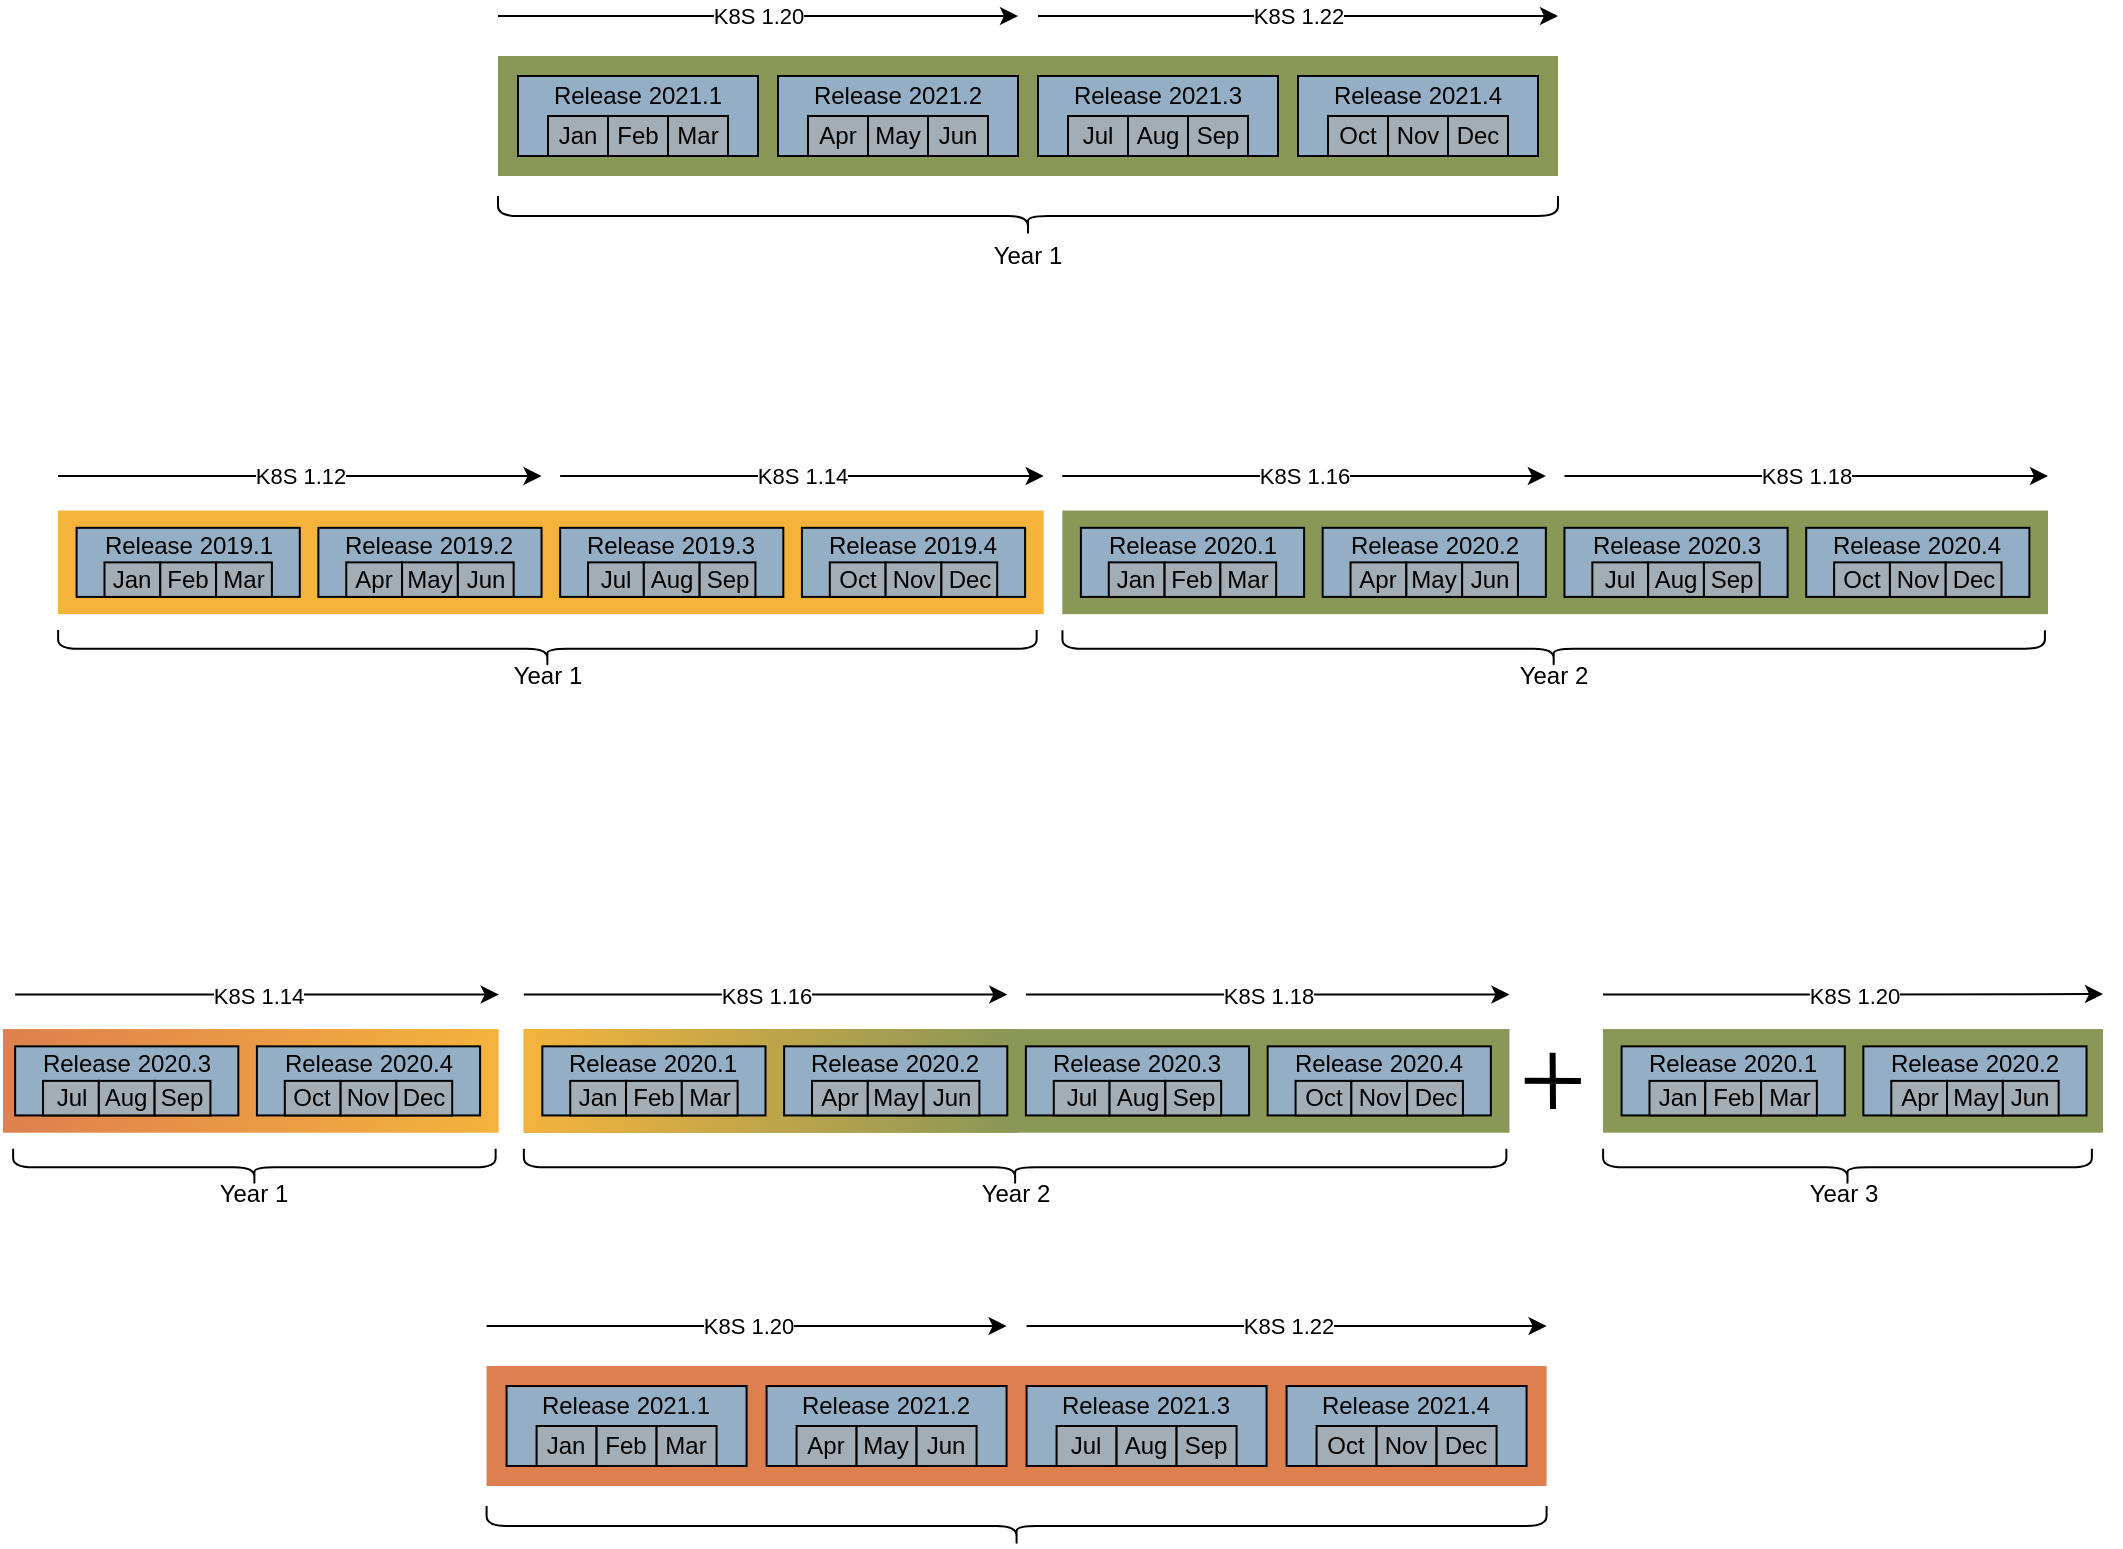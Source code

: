 <mxfile version="14.7.0" type="github">
  <diagram id="WQHdSDZib3gcWUiRdW0p" name="Page-1">
    <mxGraphModel dx="3044" dy="774" grid="1" gridSize="10" guides="1" tooltips="1" connect="1" arrows="1" fold="1" page="1" pageScale="1" pageWidth="850" pageHeight="1100" math="0" shadow="0">
      <root>
        <mxCell id="0" />
        <mxCell id="1" parent="0" />
        <mxCell id="mJUfbH7Lrrvv5M62oKp3-2" value="" style="rounded=0;whiteSpace=wrap;html=1;strokeColor=none;fillColor=#899757;" vertex="1" parent="1">
          <mxGeometry x="70" y="350" width="530" height="60" as="geometry" />
        </mxCell>
        <mxCell id="mJUfbH7Lrrvv5M62oKp3-1" value="" style="rounded=0;whiteSpace=wrap;html=1;align=left;horizontal=0;fillColor=#94AFC5;" vertex="1" parent="1">
          <mxGeometry x="80" y="360" width="120" height="40" as="geometry" />
        </mxCell>
        <mxCell id="mJUfbH7Lrrvv5M62oKp3-3" value="" style="rounded=0;whiteSpace=wrap;html=1;fillColor=#94AFC5;" vertex="1" parent="1">
          <mxGeometry x="210" y="360" width="120" height="40" as="geometry" />
        </mxCell>
        <mxCell id="mJUfbH7Lrrvv5M62oKp3-4" value="" style="rounded=0;whiteSpace=wrap;html=1;fillColor=#94AFC5;" vertex="1" parent="1">
          <mxGeometry x="340" y="360" width="120" height="40" as="geometry" />
        </mxCell>
        <mxCell id="mJUfbH7Lrrvv5M62oKp3-5" value="" style="rounded=0;whiteSpace=wrap;html=1;fillColor=#94AFC5;" vertex="1" parent="1">
          <mxGeometry x="470" y="360" width="120" height="40" as="geometry" />
        </mxCell>
        <mxCell id="mJUfbH7Lrrvv5M62oKp3-6" value="Jan&lt;span style=&quot;color: rgba(0 , 0 , 0 , 0) ; font-family: monospace ; font-size: 0px&quot;&gt;%3CmxGraphModel%3E%3Croot%3E%3CmxCell%20id%3D%220%22%2F%3E%3CmxCell%20id%3D%221%22%20parent%3D%220%22%2F%3E%3CmxCell%20id%3D%222%22%20value%3D%22%22%20style%3D%22rounded%3D0%3BwhiteSpace%3Dwrap%3Bhtml%3D1%3B%22%20vertex%3D%221%22%20parent%3D%221%22%3E%3CmxGeometry%20x%3D%22340%22%20y%3D%22360%22%20width%3D%22120%22%20height%3D%2240%22%20as%3D%22geometry%22%2F%3E%3C%2FmxCell%3E%3C%2Froot%3E%3C%2FmxGraphModel%3E&lt;/span&gt;" style="rounded=0;whiteSpace=wrap;html=1;fillColor=#A3ADB5;" vertex="1" parent="1">
          <mxGeometry x="95" y="380" width="30" height="20" as="geometry" />
        </mxCell>
        <mxCell id="mJUfbH7Lrrvv5M62oKp3-7" value="Feb" style="rounded=0;whiteSpace=wrap;html=1;fillColor=#A3ADB5;" vertex="1" parent="1">
          <mxGeometry x="125" y="380" width="30" height="20" as="geometry" />
        </mxCell>
        <mxCell id="mJUfbH7Lrrvv5M62oKp3-8" value="Mar" style="rounded=0;whiteSpace=wrap;html=1;fillColor=#A3ADB5;" vertex="1" parent="1">
          <mxGeometry x="155" y="380" width="30" height="20" as="geometry" />
        </mxCell>
        <mxCell id="mJUfbH7Lrrvv5M62oKp3-9" value="Apr" style="rounded=0;whiteSpace=wrap;html=1;fillColor=#A3ADB5;" vertex="1" parent="1">
          <mxGeometry x="225" y="380" width="30" height="20" as="geometry" />
        </mxCell>
        <mxCell id="mJUfbH7Lrrvv5M62oKp3-10" value="May" style="rounded=0;whiteSpace=wrap;html=1;fillColor=#A3ADB5;" vertex="1" parent="1">
          <mxGeometry x="255" y="380" width="30" height="20" as="geometry" />
        </mxCell>
        <mxCell id="mJUfbH7Lrrvv5M62oKp3-11" value="Jun" style="rounded=0;whiteSpace=wrap;html=1;fillColor=#A3ADB5;" vertex="1" parent="1">
          <mxGeometry x="285" y="380" width="30" height="20" as="geometry" />
        </mxCell>
        <mxCell id="mJUfbH7Lrrvv5M62oKp3-12" value="Jul" style="rounded=0;whiteSpace=wrap;html=1;fillColor=#A3ADB5;" vertex="1" parent="1">
          <mxGeometry x="355" y="380" width="30" height="20" as="geometry" />
        </mxCell>
        <mxCell id="mJUfbH7Lrrvv5M62oKp3-13" value="Aug" style="rounded=0;whiteSpace=wrap;html=1;fillColor=#A3ADB5;" vertex="1" parent="1">
          <mxGeometry x="385" y="380" width="30" height="20" as="geometry" />
        </mxCell>
        <mxCell id="mJUfbH7Lrrvv5M62oKp3-14" value="Sep" style="rounded=0;whiteSpace=wrap;html=1;fillColor=#A3ADB5;" vertex="1" parent="1">
          <mxGeometry x="415" y="380" width="30" height="20" as="geometry" />
        </mxCell>
        <mxCell id="mJUfbH7Lrrvv5M62oKp3-15" value="Oct" style="rounded=0;whiteSpace=wrap;html=1;fillColor=#A3ADB5;" vertex="1" parent="1">
          <mxGeometry x="485" y="380" width="30" height="20" as="geometry" />
        </mxCell>
        <mxCell id="mJUfbH7Lrrvv5M62oKp3-16" value="Nov" style="rounded=0;whiteSpace=wrap;html=1;fillColor=#A3ADB5;" vertex="1" parent="1">
          <mxGeometry x="515" y="380" width="30" height="20" as="geometry" />
        </mxCell>
        <mxCell id="mJUfbH7Lrrvv5M62oKp3-17" value="Dec" style="rounded=0;whiteSpace=wrap;html=1;fillColor=#A3ADB5;" vertex="1" parent="1">
          <mxGeometry x="545" y="380" width="30" height="20" as="geometry" />
        </mxCell>
        <mxCell id="mJUfbH7Lrrvv5M62oKp3-18" value="Release 2021.1" style="text;html=1;strokeColor=none;fillColor=none;align=center;verticalAlign=middle;whiteSpace=wrap;rounded=0;" vertex="1" parent="1">
          <mxGeometry x="90" y="360" width="100" height="20" as="geometry" />
        </mxCell>
        <mxCell id="mJUfbH7Lrrvv5M62oKp3-19" value="Release 2021.2" style="text;html=1;strokeColor=none;fillColor=none;align=center;verticalAlign=middle;whiteSpace=wrap;rounded=0;" vertex="1" parent="1">
          <mxGeometry x="220" y="360" width="100" height="20" as="geometry" />
        </mxCell>
        <mxCell id="mJUfbH7Lrrvv5M62oKp3-20" value="Release 2021.3" style="text;html=1;strokeColor=none;fillColor=none;align=center;verticalAlign=middle;whiteSpace=wrap;rounded=0;" vertex="1" parent="1">
          <mxGeometry x="350" y="360" width="100" height="20" as="geometry" />
        </mxCell>
        <mxCell id="mJUfbH7Lrrvv5M62oKp3-21" value="Release 2021.4" style="text;html=1;strokeColor=none;fillColor=none;align=center;verticalAlign=middle;whiteSpace=wrap;rounded=0;" vertex="1" parent="1">
          <mxGeometry x="480" y="360" width="100" height="20" as="geometry" />
        </mxCell>
        <mxCell id="mJUfbH7Lrrvv5M62oKp3-22" value="" style="endArrow=classic;html=1;" edge="1" parent="1">
          <mxGeometry relative="1" as="geometry">
            <mxPoint x="70" y="330" as="sourcePoint" />
            <mxPoint x="330" y="330" as="targetPoint" />
            <Array as="points">
              <mxPoint x="200" y="330" />
            </Array>
          </mxGeometry>
        </mxCell>
        <mxCell id="mJUfbH7Lrrvv5M62oKp3-23" value="K8S 1.20" style="edgeLabel;resizable=0;html=1;align=center;verticalAlign=middle;" connectable="0" vertex="1" parent="mJUfbH7Lrrvv5M62oKp3-22">
          <mxGeometry relative="1" as="geometry" />
        </mxCell>
        <mxCell id="mJUfbH7Lrrvv5M62oKp3-24" value="" style="endArrow=classic;html=1;" edge="1" parent="1">
          <mxGeometry relative="1" as="geometry">
            <mxPoint x="340" y="330" as="sourcePoint" />
            <mxPoint x="600" y="330" as="targetPoint" />
          </mxGeometry>
        </mxCell>
        <mxCell id="mJUfbH7Lrrvv5M62oKp3-25" value="K8S 1.22" style="edgeLabel;resizable=0;html=1;align=center;verticalAlign=middle;" connectable="0" vertex="1" parent="mJUfbH7Lrrvv5M62oKp3-24">
          <mxGeometry relative="1" as="geometry" />
        </mxCell>
        <mxCell id="mJUfbH7Lrrvv5M62oKp3-27" value="" style="shape=curlyBracket;whiteSpace=wrap;html=1;rounded=1;rotation=-90;" vertex="1" parent="1">
          <mxGeometry x="325" y="165" width="20" height="530" as="geometry" />
        </mxCell>
        <mxCell id="mJUfbH7Lrrvv5M62oKp3-28" value="Year 1" style="text;html=1;strokeColor=none;fillColor=none;align=center;verticalAlign=middle;whiteSpace=wrap;rounded=0;" vertex="1" parent="1">
          <mxGeometry x="315" y="440" width="40" height="20" as="geometry" />
        </mxCell>
        <mxCell id="mJUfbH7Lrrvv5M62oKp3-138" value="" style="rounded=0;whiteSpace=wrap;html=1;fillColor=#899757;strokeColor=none;" vertex="1" parent="1">
          <mxGeometry x="622.5" y="836.53" width="250" height="51.82" as="geometry" />
        </mxCell>
        <mxCell id="mJUfbH7Lrrvv5M62oKp3-139" value="" style="rounded=0;whiteSpace=wrap;html=1;align=left;horizontal=0;fillColor=#94AFC5;" vertex="1" parent="1">
          <mxGeometry x="631.799" y="845.169" width="111.589" height="34.545" as="geometry" />
        </mxCell>
        <mxCell id="mJUfbH7Lrrvv5M62oKp3-140" value="" style="rounded=0;whiteSpace=wrap;html=1;fillColor=#94AFC5;" vertex="1" parent="1">
          <mxGeometry x="752.686" y="845.169" width="111.589" height="34.545" as="geometry" />
        </mxCell>
        <mxCell id="mJUfbH7Lrrvv5M62oKp3-143" value="Jan&lt;span style=&quot;color: rgba(0 , 0 , 0 , 0) ; font-family: monospace ; font-size: 0px&quot;&gt;%3CmxGraphModel%3E%3Croot%3E%3CmxCell%20id%3D%220%22%2F%3E%3CmxCell%20id%3D%221%22%20parent%3D%220%22%2F%3E%3CmxCell%20id%3D%222%22%20value%3D%22%22%20style%3D%22rounded%3D0%3BwhiteSpace%3Dwrap%3Bhtml%3D1%3B%22%20vertex%3D%221%22%20parent%3D%221%22%3E%3CmxGeometry%20x%3D%22340%22%20y%3D%22360%22%20width%3D%22120%22%20height%3D%2240%22%20as%3D%22geometry%22%2F%3E%3C%2FmxCell%3E%3C%2Froot%3E%3C%2FmxGraphModel%3E&lt;/span&gt;" style="rounded=0;whiteSpace=wrap;html=1;fillColor=#A3ADB5;" vertex="1" parent="1">
          <mxGeometry x="645.747" y="862.442" width="27.897" height="17.273" as="geometry" />
        </mxCell>
        <mxCell id="mJUfbH7Lrrvv5M62oKp3-144" value="Feb" style="rounded=0;whiteSpace=wrap;html=1;fillColor=#A3ADB5;" vertex="1" parent="1">
          <mxGeometry x="673.644" y="862.442" width="27.897" height="17.273" as="geometry" />
        </mxCell>
        <mxCell id="mJUfbH7Lrrvv5M62oKp3-145" value="Mar" style="rounded=0;whiteSpace=wrap;html=1;fillColor=#A3ADB5;" vertex="1" parent="1">
          <mxGeometry x="701.542" y="862.442" width="27.897" height="17.273" as="geometry" />
        </mxCell>
        <mxCell id="mJUfbH7Lrrvv5M62oKp3-146" value="Apr" style="rounded=0;whiteSpace=wrap;html=1;fillColor=#A3ADB5;" vertex="1" parent="1">
          <mxGeometry x="766.635" y="862.442" width="27.897" height="17.273" as="geometry" />
        </mxCell>
        <mxCell id="mJUfbH7Lrrvv5M62oKp3-147" value="May" style="rounded=0;whiteSpace=wrap;html=1;fillColor=#A3ADB5;" vertex="1" parent="1">
          <mxGeometry x="794.532" y="862.442" width="27.897" height="17.273" as="geometry" />
        </mxCell>
        <mxCell id="mJUfbH7Lrrvv5M62oKp3-148" value="Jun" style="rounded=0;whiteSpace=wrap;html=1;fillColor=#A3ADB5;" vertex="1" parent="1">
          <mxGeometry x="822.429" y="862.442" width="27.897" height="17.273" as="geometry" />
        </mxCell>
        <mxCell id="mJUfbH7Lrrvv5M62oKp3-155" value="Release 2020.1" style="text;html=1;strokeColor=none;fillColor=none;align=center;verticalAlign=middle;whiteSpace=wrap;rounded=0;" vertex="1" parent="1">
          <mxGeometry x="641.098" y="845.169" width="92.991" height="17.273" as="geometry" />
        </mxCell>
        <mxCell id="mJUfbH7Lrrvv5M62oKp3-156" value="Release 2020.2" style="text;html=1;strokeColor=none;fillColor=none;align=center;verticalAlign=middle;whiteSpace=wrap;rounded=0;" vertex="1" parent="1">
          <mxGeometry x="761.986" y="845.169" width="92.991" height="17.273" as="geometry" />
        </mxCell>
        <mxCell id="mJUfbH7Lrrvv5M62oKp3-159" value="" style="endArrow=classic;html=1;" edge="1" parent="1">
          <mxGeometry relative="1" as="geometry">
            <mxPoint x="622.5" y="819.26" as="sourcePoint" />
            <mxPoint x="872.5" y="819" as="targetPoint" />
            <Array as="points">
              <mxPoint x="743.387" y="819.26" />
            </Array>
          </mxGeometry>
        </mxCell>
        <mxCell id="mJUfbH7Lrrvv5M62oKp3-160" value="K8S 1.20" style="edgeLabel;resizable=0;html=1;align=center;verticalAlign=middle;" connectable="0" vertex="1" parent="mJUfbH7Lrrvv5M62oKp3-159">
          <mxGeometry relative="1" as="geometry" />
        </mxCell>
        <mxCell id="mJUfbH7Lrrvv5M62oKp3-163" value="" style="shape=curlyBracket;whiteSpace=wrap;html=1;rounded=1;rotation=-90;" vertex="1" parent="1">
          <mxGeometry x="735.45" y="783.43" width="18.6" height="244.38" as="geometry" />
        </mxCell>
        <mxCell id="mJUfbH7Lrrvv5M62oKp3-195" value="" style="shape=umlDestroy;whiteSpace=wrap;html=1;strokeWidth=3;rounded=0;shadow=0;glass=0;sketch=0;fillColor=#DD804E;gradientColor=#F5B33C;rotation=45;" vertex="1" parent="1">
          <mxGeometry x="587.4" y="852.59" width="20" height="19.71" as="geometry" />
        </mxCell>
        <mxCell id="mJUfbH7Lrrvv5M62oKp3-111" value="" style="rounded=0;whiteSpace=wrap;html=1;fillColor=#899757;strokeColor=none;" vertex="1" parent="1">
          <mxGeometry x="82.87" y="836.533" width="492.85" height="51.818" as="geometry" />
        </mxCell>
        <mxCell id="mJUfbH7Lrrvv5M62oKp3-193" value="" style="rounded=0;whiteSpace=wrap;html=1;gradientDirection=west;glass=0;shadow=0;sketch=0;imageAspect=1;gradientColor=#F5B33C;fillColor=#899757;strokeColor=none;" vertex="1" parent="1">
          <mxGeometry x="82.87" y="836.53" width="247" height="51.818" as="geometry" />
        </mxCell>
        <mxCell id="mJUfbH7Lrrvv5M62oKp3-56" value="" style="rounded=0;whiteSpace=wrap;html=1;fillColor=#F5B33C;strokeColor=none;" vertex="1" parent="1">
          <mxGeometry x="-150" y="577.273" width="492.85" height="51.818" as="geometry" />
        </mxCell>
        <mxCell id="mJUfbH7Lrrvv5M62oKp3-57" value="" style="rounded=0;whiteSpace=wrap;html=1;align=left;horizontal=0;fillColor=#94AFC5;" vertex="1" parent="1">
          <mxGeometry x="-140.701" y="585.909" width="111.589" height="34.545" as="geometry" />
        </mxCell>
        <mxCell id="mJUfbH7Lrrvv5M62oKp3-58" value="" style="rounded=0;whiteSpace=wrap;html=1;fillColor=#94AFC5;" vertex="1" parent="1">
          <mxGeometry x="-19.813" y="585.909" width="111.589" height="34.545" as="geometry" />
        </mxCell>
        <mxCell id="mJUfbH7Lrrvv5M62oKp3-59" value="" style="rounded=0;whiteSpace=wrap;html=1;fillColor=#94AFC5;" vertex="1" parent="1">
          <mxGeometry x="101.075" y="585.909" width="111.589" height="34.545" as="geometry" />
        </mxCell>
        <mxCell id="mJUfbH7Lrrvv5M62oKp3-60" value="" style="rounded=0;whiteSpace=wrap;html=1;fillColor=#94AFC5;" vertex="1" parent="1">
          <mxGeometry x="221.963" y="585.909" width="111.589" height="34.545" as="geometry" />
        </mxCell>
        <mxCell id="mJUfbH7Lrrvv5M62oKp3-61" value="Jan&lt;span style=&quot;color: rgba(0 , 0 , 0 , 0) ; font-family: monospace ; font-size: 0px&quot;&gt;%3CmxGraphModel%3E%3Croot%3E%3CmxCell%20id%3D%220%22%2F%3E%3CmxCell%20id%3D%221%22%20parent%3D%220%22%2F%3E%3CmxCell%20id%3D%222%22%20value%3D%22%22%20style%3D%22rounded%3D0%3BwhiteSpace%3Dwrap%3Bhtml%3D1%3B%22%20vertex%3D%221%22%20parent%3D%221%22%3E%3CmxGeometry%20x%3D%22340%22%20y%3D%22360%22%20width%3D%22120%22%20height%3D%2240%22%20as%3D%22geometry%22%2F%3E%3C%2FmxCell%3E%3C%2Froot%3E%3C%2FmxGraphModel%3E&lt;/span&gt;" style="rounded=0;whiteSpace=wrap;html=1;fillColor=#A3ADB5;" vertex="1" parent="1">
          <mxGeometry x="-126.752" y="603.182" width="27.897" height="17.273" as="geometry" />
        </mxCell>
        <mxCell id="mJUfbH7Lrrvv5M62oKp3-62" value="Feb" style="rounded=0;whiteSpace=wrap;html=1;fillColor=#A3ADB5;" vertex="1" parent="1">
          <mxGeometry x="-98.855" y="603.182" width="27.897" height="17.273" as="geometry" />
        </mxCell>
        <mxCell id="mJUfbH7Lrrvv5M62oKp3-63" value="Mar" style="rounded=0;whiteSpace=wrap;html=1;fillColor=#A3ADB5;" vertex="1" parent="1">
          <mxGeometry x="-70.958" y="603.182" width="27.897" height="17.273" as="geometry" />
        </mxCell>
        <mxCell id="mJUfbH7Lrrvv5M62oKp3-64" value="Apr" style="rounded=0;whiteSpace=wrap;html=1;fillColor=#A3ADB5;" vertex="1" parent="1">
          <mxGeometry x="-5.864" y="603.182" width="27.897" height="17.273" as="geometry" />
        </mxCell>
        <mxCell id="mJUfbH7Lrrvv5M62oKp3-65" value="May" style="rounded=0;whiteSpace=wrap;html=1;fillColor=#A3ADB5;" vertex="1" parent="1">
          <mxGeometry x="22.033" y="603.182" width="27.897" height="17.273" as="geometry" />
        </mxCell>
        <mxCell id="mJUfbH7Lrrvv5M62oKp3-66" value="Jun" style="rounded=0;whiteSpace=wrap;html=1;fillColor=#A3ADB5;" vertex="1" parent="1">
          <mxGeometry x="49.93" y="603.182" width="27.897" height="17.273" as="geometry" />
        </mxCell>
        <mxCell id="mJUfbH7Lrrvv5M62oKp3-67" value="Jul" style="rounded=0;whiteSpace=wrap;html=1;fillColor=#A3ADB5;" vertex="1" parent="1">
          <mxGeometry x="115.023" y="603.182" width="27.897" height="17.273" as="geometry" />
        </mxCell>
        <mxCell id="mJUfbH7Lrrvv5M62oKp3-68" value="Aug" style="rounded=0;whiteSpace=wrap;html=1;fillColor=#A3ADB5;" vertex="1" parent="1">
          <mxGeometry x="142.921" y="603.182" width="27.897" height="17.273" as="geometry" />
        </mxCell>
        <mxCell id="mJUfbH7Lrrvv5M62oKp3-69" value="Sep" style="rounded=0;whiteSpace=wrap;html=1;fillColor=#A3ADB5;" vertex="1" parent="1">
          <mxGeometry x="170.818" y="603.182" width="27.897" height="17.273" as="geometry" />
        </mxCell>
        <mxCell id="mJUfbH7Lrrvv5M62oKp3-70" value="Oct" style="rounded=0;whiteSpace=wrap;html=1;fillColor=#A3ADB5;" vertex="1" parent="1">
          <mxGeometry x="235.911" y="603.182" width="27.897" height="17.273" as="geometry" />
        </mxCell>
        <mxCell id="mJUfbH7Lrrvv5M62oKp3-71" value="Nov" style="rounded=0;whiteSpace=wrap;html=1;fillColor=#A3ADB5;" vertex="1" parent="1">
          <mxGeometry x="263.808" y="603.182" width="27.897" height="17.273" as="geometry" />
        </mxCell>
        <mxCell id="mJUfbH7Lrrvv5M62oKp3-72" value="Dec" style="rounded=0;whiteSpace=wrap;html=1;fillColor=#A3ADB5;" vertex="1" parent="1">
          <mxGeometry x="291.706" y="603.182" width="27.897" height="17.273" as="geometry" />
        </mxCell>
        <mxCell id="mJUfbH7Lrrvv5M62oKp3-73" value="Release 2019.1" style="text;html=1;strokeColor=none;fillColor=none;align=center;verticalAlign=middle;whiteSpace=wrap;rounded=0;" vertex="1" parent="1">
          <mxGeometry x="-131.402" y="585.909" width="92.991" height="17.273" as="geometry" />
        </mxCell>
        <mxCell id="mJUfbH7Lrrvv5M62oKp3-74" value="Release 2019.2" style="text;html=1;strokeColor=none;fillColor=none;align=center;verticalAlign=middle;whiteSpace=wrap;rounded=0;" vertex="1" parent="1">
          <mxGeometry x="-10.514" y="585.909" width="92.991" height="17.273" as="geometry" />
        </mxCell>
        <mxCell id="mJUfbH7Lrrvv5M62oKp3-75" value="Release 2019.3" style="text;html=1;strokeColor=none;fillColor=none;align=center;verticalAlign=middle;whiteSpace=wrap;rounded=0;" vertex="1" parent="1">
          <mxGeometry x="110.374" y="585.909" width="92.991" height="17.273" as="geometry" />
        </mxCell>
        <mxCell id="mJUfbH7Lrrvv5M62oKp3-76" value="Release 2019.4" style="text;html=1;strokeColor=none;fillColor=none;align=center;verticalAlign=middle;whiteSpace=wrap;rounded=0;" vertex="1" parent="1">
          <mxGeometry x="231.262" y="585.909" width="92.991" height="17.273" as="geometry" />
        </mxCell>
        <mxCell id="mJUfbH7Lrrvv5M62oKp3-77" value="" style="endArrow=classic;html=1;" edge="1" parent="1">
          <mxGeometry x="-150" y="560" as="geometry">
            <mxPoint x="-150" y="560" as="sourcePoint" />
            <mxPoint x="91.776" y="560" as="targetPoint" />
            <Array as="points">
              <mxPoint x="-29.112" y="560" />
            </Array>
          </mxGeometry>
        </mxCell>
        <mxCell id="mJUfbH7Lrrvv5M62oKp3-78" value="K8S 1.12" style="edgeLabel;resizable=0;html=1;align=center;verticalAlign=middle;" connectable="0" vertex="1" parent="mJUfbH7Lrrvv5M62oKp3-77">
          <mxGeometry relative="1" as="geometry" />
        </mxCell>
        <mxCell id="mJUfbH7Lrrvv5M62oKp3-79" value="" style="endArrow=classic;html=1;" edge="1" parent="1">
          <mxGeometry x="-150" y="560" as="geometry">
            <mxPoint x="101.075" y="560" as="sourcePoint" />
            <mxPoint x="342.85" y="560" as="targetPoint" />
          </mxGeometry>
        </mxCell>
        <mxCell id="mJUfbH7Lrrvv5M62oKp3-80" value="K8S 1.14" style="edgeLabel;resizable=0;html=1;align=center;verticalAlign=middle;" connectable="0" vertex="1" parent="mJUfbH7Lrrvv5M62oKp3-79">
          <mxGeometry relative="1" as="geometry" />
        </mxCell>
        <mxCell id="mJUfbH7Lrrvv5M62oKp3-81" value="" style="shape=curlyBracket;whiteSpace=wrap;html=1;rounded=1;rotation=-90;" vertex="1" parent="1">
          <mxGeometry x="85.39" y="401.73" width="18.6" height="489.26" as="geometry" />
        </mxCell>
        <mxCell id="mJUfbH7Lrrvv5M62oKp3-82" value="" style="rounded=0;whiteSpace=wrap;html=1;fillColor=#899757;strokeColor=none;" vertex="1" parent="1">
          <mxGeometry x="352.15" y="577.273" width="492.85" height="51.818" as="geometry" />
        </mxCell>
        <mxCell id="mJUfbH7Lrrvv5M62oKp3-83" value="" style="rounded=0;whiteSpace=wrap;html=1;align=left;horizontal=0;fillColor=#94AFC5;" vertex="1" parent="1">
          <mxGeometry x="361.449" y="585.909" width="111.589" height="34.545" as="geometry" />
        </mxCell>
        <mxCell id="mJUfbH7Lrrvv5M62oKp3-84" value="" style="rounded=0;whiteSpace=wrap;html=1;fillColor=#94AFC5;" vertex="1" parent="1">
          <mxGeometry x="482.336" y="585.909" width="111.589" height="34.545" as="geometry" />
        </mxCell>
        <mxCell id="mJUfbH7Lrrvv5M62oKp3-85" value="" style="rounded=0;whiteSpace=wrap;html=1;fillColor=#94AFC5;" vertex="1" parent="1">
          <mxGeometry x="603.224" y="585.909" width="111.589" height="34.545" as="geometry" />
        </mxCell>
        <mxCell id="mJUfbH7Lrrvv5M62oKp3-86" value="" style="rounded=0;whiteSpace=wrap;html=1;fillColor=#94AFC5;" vertex="1" parent="1">
          <mxGeometry x="724.112" y="585.909" width="111.589" height="34.545" as="geometry" />
        </mxCell>
        <mxCell id="mJUfbH7Lrrvv5M62oKp3-87" value="Jan&lt;span style=&quot;color: rgba(0 , 0 , 0 , 0) ; font-family: monospace ; font-size: 0px&quot;&gt;%3CmxGraphModel%3E%3Croot%3E%3CmxCell%20id%3D%220%22%2F%3E%3CmxCell%20id%3D%221%22%20parent%3D%220%22%2F%3E%3CmxCell%20id%3D%222%22%20value%3D%22%22%20style%3D%22rounded%3D0%3BwhiteSpace%3Dwrap%3Bhtml%3D1%3B%22%20vertex%3D%221%22%20parent%3D%221%22%3E%3CmxGeometry%20x%3D%22340%22%20y%3D%22360%22%20width%3D%22120%22%20height%3D%2240%22%20as%3D%22geometry%22%2F%3E%3C%2FmxCell%3E%3C%2Froot%3E%3C%2FmxGraphModel%3E&lt;/span&gt;" style="rounded=0;whiteSpace=wrap;html=1;fillColor=#A3ADB5;" vertex="1" parent="1">
          <mxGeometry x="375.397" y="603.182" width="27.897" height="17.273" as="geometry" />
        </mxCell>
        <mxCell id="mJUfbH7Lrrvv5M62oKp3-88" value="Feb" style="rounded=0;whiteSpace=wrap;html=1;fillColor=#A3ADB5;" vertex="1" parent="1">
          <mxGeometry x="403.294" y="603.182" width="27.897" height="17.273" as="geometry" />
        </mxCell>
        <mxCell id="mJUfbH7Lrrvv5M62oKp3-89" value="Mar" style="rounded=0;whiteSpace=wrap;html=1;fillColor=#A3ADB5;" vertex="1" parent="1">
          <mxGeometry x="431.192" y="603.182" width="27.897" height="17.273" as="geometry" />
        </mxCell>
        <mxCell id="mJUfbH7Lrrvv5M62oKp3-90" value="Apr" style="rounded=0;whiteSpace=wrap;html=1;fillColor=#A3ADB5;" vertex="1" parent="1">
          <mxGeometry x="496.285" y="603.182" width="27.897" height="17.273" as="geometry" />
        </mxCell>
        <mxCell id="mJUfbH7Lrrvv5M62oKp3-91" value="May" style="rounded=0;whiteSpace=wrap;html=1;fillColor=#A3ADB5;" vertex="1" parent="1">
          <mxGeometry x="524.182" y="603.182" width="27.897" height="17.273" as="geometry" />
        </mxCell>
        <mxCell id="mJUfbH7Lrrvv5M62oKp3-92" value="Jun" style="rounded=0;whiteSpace=wrap;html=1;fillColor=#A3ADB5;" vertex="1" parent="1">
          <mxGeometry x="552.079" y="603.182" width="27.897" height="17.273" as="geometry" />
        </mxCell>
        <mxCell id="mJUfbH7Lrrvv5M62oKp3-93" value="Jul" style="rounded=0;whiteSpace=wrap;html=1;fillColor=#A3ADB5;" vertex="1" parent="1">
          <mxGeometry x="617.173" y="603.182" width="27.897" height="17.273" as="geometry" />
        </mxCell>
        <mxCell id="mJUfbH7Lrrvv5M62oKp3-94" value="Aug" style="rounded=0;whiteSpace=wrap;html=1;fillColor=#A3ADB5;" vertex="1" parent="1">
          <mxGeometry x="645.07" y="603.182" width="27.897" height="17.273" as="geometry" />
        </mxCell>
        <mxCell id="mJUfbH7Lrrvv5M62oKp3-95" value="Sep" style="rounded=0;whiteSpace=wrap;html=1;fillColor=#A3ADB5;" vertex="1" parent="1">
          <mxGeometry x="672.967" y="603.182" width="27.897" height="17.273" as="geometry" />
        </mxCell>
        <mxCell id="mJUfbH7Lrrvv5M62oKp3-96" value="Oct" style="rounded=0;whiteSpace=wrap;html=1;fillColor=#A3ADB5;" vertex="1" parent="1">
          <mxGeometry x="738.061" y="603.182" width="27.897" height="17.273" as="geometry" />
        </mxCell>
        <mxCell id="mJUfbH7Lrrvv5M62oKp3-97" value="Nov" style="rounded=0;whiteSpace=wrap;html=1;fillColor=#A3ADB5;" vertex="1" parent="1">
          <mxGeometry x="765.958" y="603.182" width="27.897" height="17.273" as="geometry" />
        </mxCell>
        <mxCell id="mJUfbH7Lrrvv5M62oKp3-98" value="Dec" style="rounded=0;whiteSpace=wrap;html=1;fillColor=#A3ADB5;" vertex="1" parent="1">
          <mxGeometry x="793.855" y="603.182" width="27.897" height="17.273" as="geometry" />
        </mxCell>
        <mxCell id="mJUfbH7Lrrvv5M62oKp3-99" value="Release 2020.1" style="text;html=1;strokeColor=none;fillColor=none;align=center;verticalAlign=middle;whiteSpace=wrap;rounded=0;" vertex="1" parent="1">
          <mxGeometry x="370.748" y="585.909" width="92.991" height="17.273" as="geometry" />
        </mxCell>
        <mxCell id="mJUfbH7Lrrvv5M62oKp3-100" value="Release 2020.2" style="text;html=1;strokeColor=none;fillColor=none;align=center;verticalAlign=middle;whiteSpace=wrap;rounded=0;" vertex="1" parent="1">
          <mxGeometry x="491.636" y="585.909" width="92.991" height="17.273" as="geometry" />
        </mxCell>
        <mxCell id="mJUfbH7Lrrvv5M62oKp3-101" value="Release 2020.3" style="text;html=1;strokeColor=none;fillColor=none;align=center;verticalAlign=middle;whiteSpace=wrap;rounded=0;" vertex="1" parent="1">
          <mxGeometry x="612.523" y="585.909" width="92.991" height="17.273" as="geometry" />
        </mxCell>
        <mxCell id="mJUfbH7Lrrvv5M62oKp3-102" value="Release 2020.4" style="text;html=1;strokeColor=none;fillColor=none;align=center;verticalAlign=middle;whiteSpace=wrap;rounded=0;" vertex="1" parent="1">
          <mxGeometry x="733.411" y="585.909" width="92.991" height="17.273" as="geometry" />
        </mxCell>
        <mxCell id="mJUfbH7Lrrvv5M62oKp3-103" value="" style="endArrow=classic;html=1;" edge="1" parent="1">
          <mxGeometry x="-150" y="560" as="geometry">
            <mxPoint x="352.15" y="560" as="sourcePoint" />
            <mxPoint x="593.925" y="560" as="targetPoint" />
            <Array as="points">
              <mxPoint x="473.037" y="560" />
            </Array>
          </mxGeometry>
        </mxCell>
        <mxCell id="mJUfbH7Lrrvv5M62oKp3-104" value="K8S 1.16" style="edgeLabel;resizable=0;html=1;align=center;verticalAlign=middle;" connectable="0" vertex="1" parent="mJUfbH7Lrrvv5M62oKp3-103">
          <mxGeometry relative="1" as="geometry" />
        </mxCell>
        <mxCell id="mJUfbH7Lrrvv5M62oKp3-105" value="" style="endArrow=classic;html=1;" edge="1" parent="1">
          <mxGeometry x="-150" y="560" as="geometry">
            <mxPoint x="603.224" y="560" as="sourcePoint" />
            <mxPoint x="845" y="560" as="targetPoint" />
          </mxGeometry>
        </mxCell>
        <mxCell id="mJUfbH7Lrrvv5M62oKp3-106" value="K8S 1.18" style="edgeLabel;resizable=0;html=1;align=center;verticalAlign=middle;" connectable="0" vertex="1" parent="mJUfbH7Lrrvv5M62oKp3-105">
          <mxGeometry relative="1" as="geometry" />
        </mxCell>
        <mxCell id="mJUfbH7Lrrvv5M62oKp3-107" value="" style="shape=curlyBracket;whiteSpace=wrap;html=1;rounded=1;rotation=-90;" vertex="1" parent="1">
          <mxGeometry x="588.54" y="400.74" width="18.6" height="491.25" as="geometry" />
        </mxCell>
        <mxCell id="mJUfbH7Lrrvv5M62oKp3-110" value="Year 2" style="text;html=1;strokeColor=none;fillColor=none;align=center;verticalAlign=middle;whiteSpace=wrap;rounded=0;" vertex="1" parent="1">
          <mxGeometry x="577.84" y="650" width="40" height="20" as="geometry" />
        </mxCell>
        <mxCell id="mJUfbH7Lrrvv5M62oKp3-109" value="Year 1" style="text;html=1;strokeColor=none;fillColor=none;align=center;verticalAlign=middle;whiteSpace=wrap;rounded=0;" vertex="1" parent="1">
          <mxGeometry x="75.02" y="650" width="40" height="20" as="geometry" />
        </mxCell>
        <mxCell id="mJUfbH7Lrrvv5M62oKp3-112" value="" style="rounded=0;whiteSpace=wrap;html=1;align=left;horizontal=0;fillColor=#94AFC5;" vertex="1" parent="1">
          <mxGeometry x="92.169" y="845.169" width="111.589" height="34.545" as="geometry" />
        </mxCell>
        <mxCell id="mJUfbH7Lrrvv5M62oKp3-113" value="" style="rounded=0;whiteSpace=wrap;html=1;fillColor=#94AFC5;" vertex="1" parent="1">
          <mxGeometry x="213.056" y="845.169" width="111.589" height="34.545" as="geometry" />
        </mxCell>
        <mxCell id="mJUfbH7Lrrvv5M62oKp3-114" value="" style="rounded=0;whiteSpace=wrap;html=1;fillColor=#94AFC5;" vertex="1" parent="1">
          <mxGeometry x="333.944" y="845.169" width="111.589" height="34.545" as="geometry" />
        </mxCell>
        <mxCell id="mJUfbH7Lrrvv5M62oKp3-115" value="" style="rounded=0;whiteSpace=wrap;html=1;fillColor=#94AFC5;" vertex="1" parent="1">
          <mxGeometry x="454.832" y="845.169" width="111.589" height="34.545" as="geometry" />
        </mxCell>
        <mxCell id="mJUfbH7Lrrvv5M62oKp3-116" value="Jan&lt;span style=&quot;color: rgba(0 , 0 , 0 , 0) ; font-family: monospace ; font-size: 0px&quot;&gt;%3CmxGraphModel%3E%3Croot%3E%3CmxCell%20id%3D%220%22%2F%3E%3CmxCell%20id%3D%221%22%20parent%3D%220%22%2F%3E%3CmxCell%20id%3D%222%22%20value%3D%22%22%20style%3D%22rounded%3D0%3BwhiteSpace%3Dwrap%3Bhtml%3D1%3B%22%20vertex%3D%221%22%20parent%3D%221%22%3E%3CmxGeometry%20x%3D%22340%22%20y%3D%22360%22%20width%3D%22120%22%20height%3D%2240%22%20as%3D%22geometry%22%2F%3E%3C%2FmxCell%3E%3C%2Froot%3E%3C%2FmxGraphModel%3E&lt;/span&gt;" style="rounded=0;whiteSpace=wrap;html=1;fillColor=#A3ADB5;" vertex="1" parent="1">
          <mxGeometry x="106.117" y="862.442" width="27.897" height="17.273" as="geometry" />
        </mxCell>
        <mxCell id="mJUfbH7Lrrvv5M62oKp3-117" value="Feb" style="rounded=0;whiteSpace=wrap;html=1;fillColor=#A3ADB5;" vertex="1" parent="1">
          <mxGeometry x="134.014" y="862.442" width="27.897" height="17.273" as="geometry" />
        </mxCell>
        <mxCell id="mJUfbH7Lrrvv5M62oKp3-118" value="Mar" style="rounded=0;whiteSpace=wrap;html=1;fillColor=#A3ADB5;" vertex="1" parent="1">
          <mxGeometry x="161.912" y="862.442" width="27.897" height="17.273" as="geometry" />
        </mxCell>
        <mxCell id="mJUfbH7Lrrvv5M62oKp3-119" value="Apr" style="rounded=0;whiteSpace=wrap;html=1;fillColor=#A3ADB5;" vertex="1" parent="1">
          <mxGeometry x="227.005" y="862.442" width="27.897" height="17.273" as="geometry" />
        </mxCell>
        <mxCell id="mJUfbH7Lrrvv5M62oKp3-120" value="May" style="rounded=0;whiteSpace=wrap;html=1;fillColor=#A3ADB5;" vertex="1" parent="1">
          <mxGeometry x="254.902" y="862.442" width="27.897" height="17.273" as="geometry" />
        </mxCell>
        <mxCell id="mJUfbH7Lrrvv5M62oKp3-121" value="Jun" style="rounded=0;whiteSpace=wrap;html=1;fillColor=#A3ADB5;" vertex="1" parent="1">
          <mxGeometry x="282.799" y="862.442" width="27.897" height="17.273" as="geometry" />
        </mxCell>
        <mxCell id="mJUfbH7Lrrvv5M62oKp3-122" value="Jul" style="rounded=0;whiteSpace=wrap;html=1;fillColor=#A3ADB5;" vertex="1" parent="1">
          <mxGeometry x="347.893" y="862.442" width="27.897" height="17.273" as="geometry" />
        </mxCell>
        <mxCell id="mJUfbH7Lrrvv5M62oKp3-123" value="Aug" style="rounded=0;whiteSpace=wrap;html=1;fillColor=#A3ADB5;" vertex="1" parent="1">
          <mxGeometry x="375.79" y="862.442" width="27.897" height="17.273" as="geometry" />
        </mxCell>
        <mxCell id="mJUfbH7Lrrvv5M62oKp3-124" value="Sep" style="rounded=0;whiteSpace=wrap;html=1;fillColor=#A3ADB5;" vertex="1" parent="1">
          <mxGeometry x="403.687" y="862.442" width="27.897" height="17.273" as="geometry" />
        </mxCell>
        <mxCell id="mJUfbH7Lrrvv5M62oKp3-125" value="Oct" style="rounded=0;whiteSpace=wrap;html=1;fillColor=#A3ADB5;" vertex="1" parent="1">
          <mxGeometry x="468.781" y="862.442" width="27.897" height="17.273" as="geometry" />
        </mxCell>
        <mxCell id="mJUfbH7Lrrvv5M62oKp3-126" value="Nov" style="rounded=0;whiteSpace=wrap;html=1;fillColor=#A3ADB5;" vertex="1" parent="1">
          <mxGeometry x="496.678" y="862.442" width="27.897" height="17.273" as="geometry" />
        </mxCell>
        <mxCell id="mJUfbH7Lrrvv5M62oKp3-127" value="Dec" style="rounded=0;whiteSpace=wrap;html=1;fillColor=#A3ADB5;" vertex="1" parent="1">
          <mxGeometry x="524.575" y="862.442" width="27.897" height="17.273" as="geometry" />
        </mxCell>
        <mxCell id="mJUfbH7Lrrvv5M62oKp3-128" value="Release 2020.1" style="text;html=1;strokeColor=none;fillColor=none;align=center;verticalAlign=middle;whiteSpace=wrap;rounded=0;" vertex="1" parent="1">
          <mxGeometry x="101.468" y="845.169" width="92.991" height="17.273" as="geometry" />
        </mxCell>
        <mxCell id="mJUfbH7Lrrvv5M62oKp3-129" value="Release 2020.2" style="text;html=1;strokeColor=none;fillColor=none;align=center;verticalAlign=middle;whiteSpace=wrap;rounded=0;" vertex="1" parent="1">
          <mxGeometry x="222.356" y="845.169" width="92.991" height="17.273" as="geometry" />
        </mxCell>
        <mxCell id="mJUfbH7Lrrvv5M62oKp3-130" value="Release 2020.3" style="text;html=1;strokeColor=none;fillColor=none;align=center;verticalAlign=middle;whiteSpace=wrap;rounded=0;" vertex="1" parent="1">
          <mxGeometry x="343.243" y="845.169" width="92.991" height="17.273" as="geometry" />
        </mxCell>
        <mxCell id="mJUfbH7Lrrvv5M62oKp3-131" value="Release 2020.4" style="text;html=1;strokeColor=none;fillColor=none;align=center;verticalAlign=middle;whiteSpace=wrap;rounded=0;" vertex="1" parent="1">
          <mxGeometry x="464.131" y="845.169" width="92.991" height="17.273" as="geometry" />
        </mxCell>
        <mxCell id="mJUfbH7Lrrvv5M62oKp3-132" value="" style="endArrow=classic;html=1;" edge="1" parent="1">
          <mxGeometry x="-150" y="560" as="geometry">
            <mxPoint x="82.87" y="819.26" as="sourcePoint" />
            <mxPoint x="324.645" y="819.26" as="targetPoint" />
            <Array as="points">
              <mxPoint x="203.757" y="819.26" />
            </Array>
          </mxGeometry>
        </mxCell>
        <mxCell id="mJUfbH7Lrrvv5M62oKp3-133" value="K8S 1.16" style="edgeLabel;resizable=0;html=1;align=center;verticalAlign=middle;" connectable="0" vertex="1" parent="mJUfbH7Lrrvv5M62oKp3-132">
          <mxGeometry relative="1" as="geometry" />
        </mxCell>
        <mxCell id="mJUfbH7Lrrvv5M62oKp3-134" value="" style="endArrow=classic;html=1;" edge="1" parent="1">
          <mxGeometry x="-150" y="560" as="geometry">
            <mxPoint x="333.944" y="819.26" as="sourcePoint" />
            <mxPoint x="575.72" y="819.26" as="targetPoint" />
          </mxGeometry>
        </mxCell>
        <mxCell id="mJUfbH7Lrrvv5M62oKp3-135" value="K8S 1.18" style="edgeLabel;resizable=0;html=1;align=center;verticalAlign=middle;" connectable="0" vertex="1" parent="mJUfbH7Lrrvv5M62oKp3-134">
          <mxGeometry relative="1" as="geometry" />
        </mxCell>
        <mxCell id="mJUfbH7Lrrvv5M62oKp3-136" value="" style="shape=curlyBracket;whiteSpace=wrap;html=1;rounded=1;rotation=-90;" vertex="1" parent="1">
          <mxGeometry x="319.26" y="660" width="18.6" height="491.25" as="geometry" />
        </mxCell>
        <mxCell id="mJUfbH7Lrrvv5M62oKp3-137" value="Year 2" style="text;html=1;strokeColor=none;fillColor=none;align=center;verticalAlign=middle;whiteSpace=wrap;rounded=0;" vertex="1" parent="1">
          <mxGeometry x="308.56" y="909.26" width="40" height="20" as="geometry" />
        </mxCell>
        <mxCell id="mJUfbH7Lrrvv5M62oKp3-165" value="" style="rounded=0;whiteSpace=wrap;html=1;gradientDirection=east;fillColor=#DD804E;gradientColor=#F5B33C;strokeColor=none;" vertex="1" parent="1">
          <mxGeometry x="-177.5" y="836.53" width="247.85" height="51.82" as="geometry" />
        </mxCell>
        <mxCell id="mJUfbH7Lrrvv5M62oKp3-168" value="" style="rounded=0;whiteSpace=wrap;html=1;fillColor=#94AFC5;" vertex="1" parent="1">
          <mxGeometry x="-171.426" y="845.169" width="111.589" height="34.545" as="geometry" />
        </mxCell>
        <mxCell id="mJUfbH7Lrrvv5M62oKp3-169" value="" style="rounded=0;whiteSpace=wrap;html=1;fillColor=#94AFC5;" vertex="1" parent="1">
          <mxGeometry x="-50.538" y="845.169" width="111.589" height="34.545" as="geometry" />
        </mxCell>
        <mxCell id="mJUfbH7Lrrvv5M62oKp3-176" value="Jul" style="rounded=0;whiteSpace=wrap;html=1;fillColor=#A3ADB5;" vertex="1" parent="1">
          <mxGeometry x="-157.477" y="862.442" width="27.897" height="17.273" as="geometry" />
        </mxCell>
        <mxCell id="mJUfbH7Lrrvv5M62oKp3-177" value="Aug" style="rounded=0;whiteSpace=wrap;html=1;fillColor=#A3ADB5;" vertex="1" parent="1">
          <mxGeometry x="-129.58" y="862.442" width="27.897" height="17.273" as="geometry" />
        </mxCell>
        <mxCell id="mJUfbH7Lrrvv5M62oKp3-178" value="Sep" style="rounded=0;whiteSpace=wrap;html=1;fillColor=#A3ADB5;" vertex="1" parent="1">
          <mxGeometry x="-101.683" y="862.442" width="27.897" height="17.273" as="geometry" />
        </mxCell>
        <mxCell id="mJUfbH7Lrrvv5M62oKp3-179" value="Oct" style="rounded=0;whiteSpace=wrap;html=1;fillColor=#A3ADB5;" vertex="1" parent="1">
          <mxGeometry x="-36.589" y="862.442" width="27.897" height="17.273" as="geometry" />
        </mxCell>
        <mxCell id="mJUfbH7Lrrvv5M62oKp3-180" value="Nov" style="rounded=0;whiteSpace=wrap;html=1;fillColor=#A3ADB5;" vertex="1" parent="1">
          <mxGeometry x="-8.692" y="862.442" width="27.897" height="17.273" as="geometry" />
        </mxCell>
        <mxCell id="mJUfbH7Lrrvv5M62oKp3-181" value="Dec" style="rounded=0;whiteSpace=wrap;html=1;fillColor=#A3ADB5;" vertex="1" parent="1">
          <mxGeometry x="19.205" y="862.442" width="27.897" height="17.273" as="geometry" />
        </mxCell>
        <mxCell id="mJUfbH7Lrrvv5M62oKp3-184" value="Release 2020.3" style="text;html=1;strokeColor=none;fillColor=none;align=center;verticalAlign=middle;whiteSpace=wrap;rounded=0;" vertex="1" parent="1">
          <mxGeometry x="-162.127" y="845.169" width="92.991" height="17.273" as="geometry" />
        </mxCell>
        <mxCell id="mJUfbH7Lrrvv5M62oKp3-185" value="Release 2020.4" style="text;html=1;strokeColor=none;fillColor=none;align=center;verticalAlign=middle;whiteSpace=wrap;rounded=0;" vertex="1" parent="1">
          <mxGeometry x="-41.239" y="845.169" width="92.991" height="17.273" as="geometry" />
        </mxCell>
        <mxCell id="mJUfbH7Lrrvv5M62oKp3-188" value="" style="endArrow=classic;html=1;" edge="1" parent="1">
          <mxGeometry x="-150" y="560" as="geometry">
            <mxPoint x="-171.426" y="819.26" as="sourcePoint" />
            <mxPoint x="70.35" y="819.26" as="targetPoint" />
          </mxGeometry>
        </mxCell>
        <mxCell id="mJUfbH7Lrrvv5M62oKp3-189" value="K8S 1.14" style="edgeLabel;resizable=0;html=1;align=center;verticalAlign=middle;" connectable="0" vertex="1" parent="mJUfbH7Lrrvv5M62oKp3-188">
          <mxGeometry relative="1" as="geometry" />
        </mxCell>
        <mxCell id="mJUfbH7Lrrvv5M62oKp3-190" value="" style="shape=curlyBracket;whiteSpace=wrap;html=1;rounded=1;rotation=-90;" vertex="1" parent="1">
          <mxGeometry x="-61.11" y="785" width="18.6" height="241.25" as="geometry" />
        </mxCell>
        <mxCell id="mJUfbH7Lrrvv5M62oKp3-191" value="Year 1" style="text;html=1;strokeColor=none;fillColor=none;align=center;verticalAlign=middle;whiteSpace=wrap;rounded=0;" vertex="1" parent="1">
          <mxGeometry x="-71.81" y="909.26" width="40" height="20" as="geometry" />
        </mxCell>
        <mxCell id="mJUfbH7Lrrvv5M62oKp3-164" value="Year 3" style="text;html=1;strokeColor=none;fillColor=none;align=center;verticalAlign=middle;whiteSpace=wrap;rounded=0;" vertex="1" parent="1">
          <mxGeometry x="722.5" y="909.26" width="40" height="20" as="geometry" />
        </mxCell>
        <mxCell id="mJUfbH7Lrrvv5M62oKp3-196" value="" style="rounded=0;whiteSpace=wrap;html=1;strokeColor=none;fillColor=#DD804E;" vertex="1" parent="1">
          <mxGeometry x="64.29" y="1005" width="530" height="60" as="geometry" />
        </mxCell>
        <mxCell id="mJUfbH7Lrrvv5M62oKp3-197" value="" style="rounded=0;whiteSpace=wrap;html=1;align=left;horizontal=0;fillColor=#94AFC5;" vertex="1" parent="1">
          <mxGeometry x="74.29" y="1015" width="120" height="40" as="geometry" />
        </mxCell>
        <mxCell id="mJUfbH7Lrrvv5M62oKp3-198" value="" style="rounded=0;whiteSpace=wrap;html=1;fillColor=#94AFC5;" vertex="1" parent="1">
          <mxGeometry x="204.29" y="1015" width="120" height="40" as="geometry" />
        </mxCell>
        <mxCell id="mJUfbH7Lrrvv5M62oKp3-199" value="" style="rounded=0;whiteSpace=wrap;html=1;fillColor=#94AFC5;" vertex="1" parent="1">
          <mxGeometry x="334.29" y="1015" width="120" height="40" as="geometry" />
        </mxCell>
        <mxCell id="mJUfbH7Lrrvv5M62oKp3-200" value="" style="rounded=0;whiteSpace=wrap;html=1;fillColor=#94AFC5;" vertex="1" parent="1">
          <mxGeometry x="464.29" y="1015" width="120" height="40" as="geometry" />
        </mxCell>
        <mxCell id="mJUfbH7Lrrvv5M62oKp3-201" value="Jan&lt;span style=&quot;color: rgba(0 , 0 , 0 , 0) ; font-family: monospace ; font-size: 0px&quot;&gt;%3CmxGraphModel%3E%3Croot%3E%3CmxCell%20id%3D%220%22%2F%3E%3CmxCell%20id%3D%221%22%20parent%3D%220%22%2F%3E%3CmxCell%20id%3D%222%22%20value%3D%22%22%20style%3D%22rounded%3D0%3BwhiteSpace%3Dwrap%3Bhtml%3D1%3B%22%20vertex%3D%221%22%20parent%3D%221%22%3E%3CmxGeometry%20x%3D%22340%22%20y%3D%22360%22%20width%3D%22120%22%20height%3D%2240%22%20as%3D%22geometry%22%2F%3E%3C%2FmxCell%3E%3C%2Froot%3E%3C%2FmxGraphModel%3E&lt;/span&gt;" style="rounded=0;whiteSpace=wrap;html=1;fillColor=#A3ADB5;" vertex="1" parent="1">
          <mxGeometry x="89.29" y="1035" width="30" height="20" as="geometry" />
        </mxCell>
        <mxCell id="mJUfbH7Lrrvv5M62oKp3-202" value="Feb" style="rounded=0;whiteSpace=wrap;html=1;fillColor=#A3ADB5;" vertex="1" parent="1">
          <mxGeometry x="119.29" y="1035" width="30" height="20" as="geometry" />
        </mxCell>
        <mxCell id="mJUfbH7Lrrvv5M62oKp3-203" value="Mar" style="rounded=0;whiteSpace=wrap;html=1;fillColor=#A3ADB5;" vertex="1" parent="1">
          <mxGeometry x="149.29" y="1035" width="30" height="20" as="geometry" />
        </mxCell>
        <mxCell id="mJUfbH7Lrrvv5M62oKp3-204" value="Apr" style="rounded=0;whiteSpace=wrap;html=1;fillColor=#A3ADB5;" vertex="1" parent="1">
          <mxGeometry x="219.29" y="1035" width="30" height="20" as="geometry" />
        </mxCell>
        <mxCell id="mJUfbH7Lrrvv5M62oKp3-205" value="May" style="rounded=0;whiteSpace=wrap;html=1;fillColor=#A3ADB5;" vertex="1" parent="1">
          <mxGeometry x="249.29" y="1035" width="30" height="20" as="geometry" />
        </mxCell>
        <mxCell id="mJUfbH7Lrrvv5M62oKp3-206" value="Jun" style="rounded=0;whiteSpace=wrap;html=1;fillColor=#A3ADB5;" vertex="1" parent="1">
          <mxGeometry x="279.29" y="1035" width="30" height="20" as="geometry" />
        </mxCell>
        <mxCell id="mJUfbH7Lrrvv5M62oKp3-207" value="Jul" style="rounded=0;whiteSpace=wrap;html=1;fillColor=#A3ADB5;" vertex="1" parent="1">
          <mxGeometry x="349.29" y="1035" width="30" height="20" as="geometry" />
        </mxCell>
        <mxCell id="mJUfbH7Lrrvv5M62oKp3-208" value="Aug" style="rounded=0;whiteSpace=wrap;html=1;fillColor=#A3ADB5;" vertex="1" parent="1">
          <mxGeometry x="379.29" y="1035" width="30" height="20" as="geometry" />
        </mxCell>
        <mxCell id="mJUfbH7Lrrvv5M62oKp3-209" value="Sep" style="rounded=0;whiteSpace=wrap;html=1;fillColor=#A3ADB5;" vertex="1" parent="1">
          <mxGeometry x="409.29" y="1035" width="30" height="20" as="geometry" />
        </mxCell>
        <mxCell id="mJUfbH7Lrrvv5M62oKp3-210" value="Oct" style="rounded=0;whiteSpace=wrap;html=1;fillColor=#A3ADB5;" vertex="1" parent="1">
          <mxGeometry x="479.29" y="1035" width="30" height="20" as="geometry" />
        </mxCell>
        <mxCell id="mJUfbH7Lrrvv5M62oKp3-211" value="Nov" style="rounded=0;whiteSpace=wrap;html=1;fillColor=#A3ADB5;" vertex="1" parent="1">
          <mxGeometry x="509.29" y="1035" width="30" height="20" as="geometry" />
        </mxCell>
        <mxCell id="mJUfbH7Lrrvv5M62oKp3-212" value="Dec" style="rounded=0;whiteSpace=wrap;html=1;fillColor=#A3ADB5;" vertex="1" parent="1">
          <mxGeometry x="539.29" y="1035" width="30" height="20" as="geometry" />
        </mxCell>
        <mxCell id="mJUfbH7Lrrvv5M62oKp3-213" value="Release 2021.1" style="text;html=1;strokeColor=none;fillColor=none;align=center;verticalAlign=middle;whiteSpace=wrap;rounded=0;" vertex="1" parent="1">
          <mxGeometry x="84.29" y="1015" width="100" height="20" as="geometry" />
        </mxCell>
        <mxCell id="mJUfbH7Lrrvv5M62oKp3-214" value="Release 2021.2" style="text;html=1;strokeColor=none;fillColor=none;align=center;verticalAlign=middle;whiteSpace=wrap;rounded=0;" vertex="1" parent="1">
          <mxGeometry x="214.29" y="1015" width="100" height="20" as="geometry" />
        </mxCell>
        <mxCell id="mJUfbH7Lrrvv5M62oKp3-215" value="Release 2021.3" style="text;html=1;strokeColor=none;fillColor=none;align=center;verticalAlign=middle;whiteSpace=wrap;rounded=0;" vertex="1" parent="1">
          <mxGeometry x="344.29" y="1015" width="100" height="20" as="geometry" />
        </mxCell>
        <mxCell id="mJUfbH7Lrrvv5M62oKp3-216" value="Release 2021.4" style="text;html=1;strokeColor=none;fillColor=none;align=center;verticalAlign=middle;whiteSpace=wrap;rounded=0;" vertex="1" parent="1">
          <mxGeometry x="474.29" y="1015" width="100" height="20" as="geometry" />
        </mxCell>
        <mxCell id="mJUfbH7Lrrvv5M62oKp3-217" value="" style="endArrow=classic;html=1;" edge="1" parent="1">
          <mxGeometry relative="1" as="geometry">
            <mxPoint x="64.29" y="985" as="sourcePoint" />
            <mxPoint x="324.29" y="985" as="targetPoint" />
            <Array as="points">
              <mxPoint x="194.29" y="985" />
            </Array>
          </mxGeometry>
        </mxCell>
        <mxCell id="mJUfbH7Lrrvv5M62oKp3-218" value="K8S 1.20" style="edgeLabel;resizable=0;html=1;align=center;verticalAlign=middle;" connectable="0" vertex="1" parent="mJUfbH7Lrrvv5M62oKp3-217">
          <mxGeometry relative="1" as="geometry" />
        </mxCell>
        <mxCell id="mJUfbH7Lrrvv5M62oKp3-219" value="" style="endArrow=classic;html=1;" edge="1" parent="1">
          <mxGeometry relative="1" as="geometry">
            <mxPoint x="334.29" y="985" as="sourcePoint" />
            <mxPoint x="594.29" y="985" as="targetPoint" />
          </mxGeometry>
        </mxCell>
        <mxCell id="mJUfbH7Lrrvv5M62oKp3-220" value="K8S 1.22" style="edgeLabel;resizable=0;html=1;align=center;verticalAlign=middle;" connectable="0" vertex="1" parent="mJUfbH7Lrrvv5M62oKp3-219">
          <mxGeometry relative="1" as="geometry" />
        </mxCell>
        <mxCell id="mJUfbH7Lrrvv5M62oKp3-221" value="" style="shape=curlyBracket;whiteSpace=wrap;html=1;rounded=1;rotation=-90;" vertex="1" parent="1">
          <mxGeometry x="319.29" y="820" width="20" height="530" as="geometry" />
        </mxCell>
      </root>
    </mxGraphModel>
  </diagram>
</mxfile>
